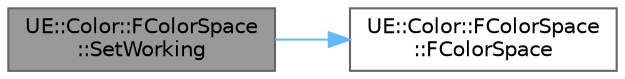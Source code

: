 digraph "UE::Color::FColorSpace::SetWorking"
{
 // INTERACTIVE_SVG=YES
 // LATEX_PDF_SIZE
  bgcolor="transparent";
  edge [fontname=Helvetica,fontsize=10,labelfontname=Helvetica,labelfontsize=10];
  node [fontname=Helvetica,fontsize=10,shape=box,height=0.2,width=0.4];
  rankdir="LR";
  Node1 [id="Node000001",label="UE::Color::FColorSpace\l::SetWorking",height=0.2,width=0.4,color="gray40", fillcolor="grey60", style="filled", fontcolor="black",tooltip="Set the global engine working color space (as a singleton)."];
  Node1 -> Node2 [id="edge1_Node000001_Node000002",color="steelblue1",style="solid",tooltip=" "];
  Node2 [id="Node000002",label="UE::Color::FColorSpace\l::FColorSpace",height=0.2,width=0.4,color="grey40", fillcolor="white", style="filled",URL="$dc/da2/classUE_1_1Color_1_1FColorSpace.html#a2e9d4ab61b1e7d853187bdbeea54eedc",tooltip="Constructor."];
}
